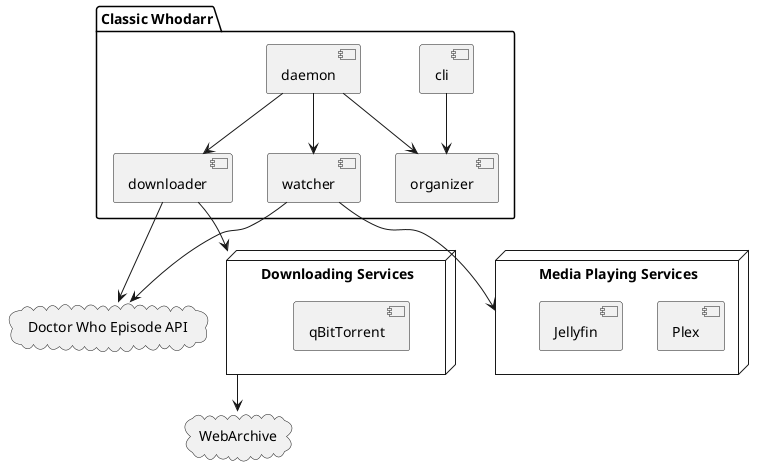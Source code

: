 @startuml

cloud "Doctor Who Episode API"
cloud "WebArchive"

package "Classic Whodarr" {
    [cli] --> [organizer]
    [daemon] --> [organizer]
    [daemon] --> [downloader]
    [daemon] --> [watcher]
}

node "Media Playing Services" {
    [Plex]
    [Jellyfin]
}

node "Downloading Services" {
    [qBitTorrent]
}

"Downloading Services" --> "WebArchive"

[downloader] --> "Downloading Services"
[downloader] --> [Doctor Who Episode API]

[watcher] --> "Media Playing Services"
[watcher] --> [Doctor Who Episode API]

@enduml